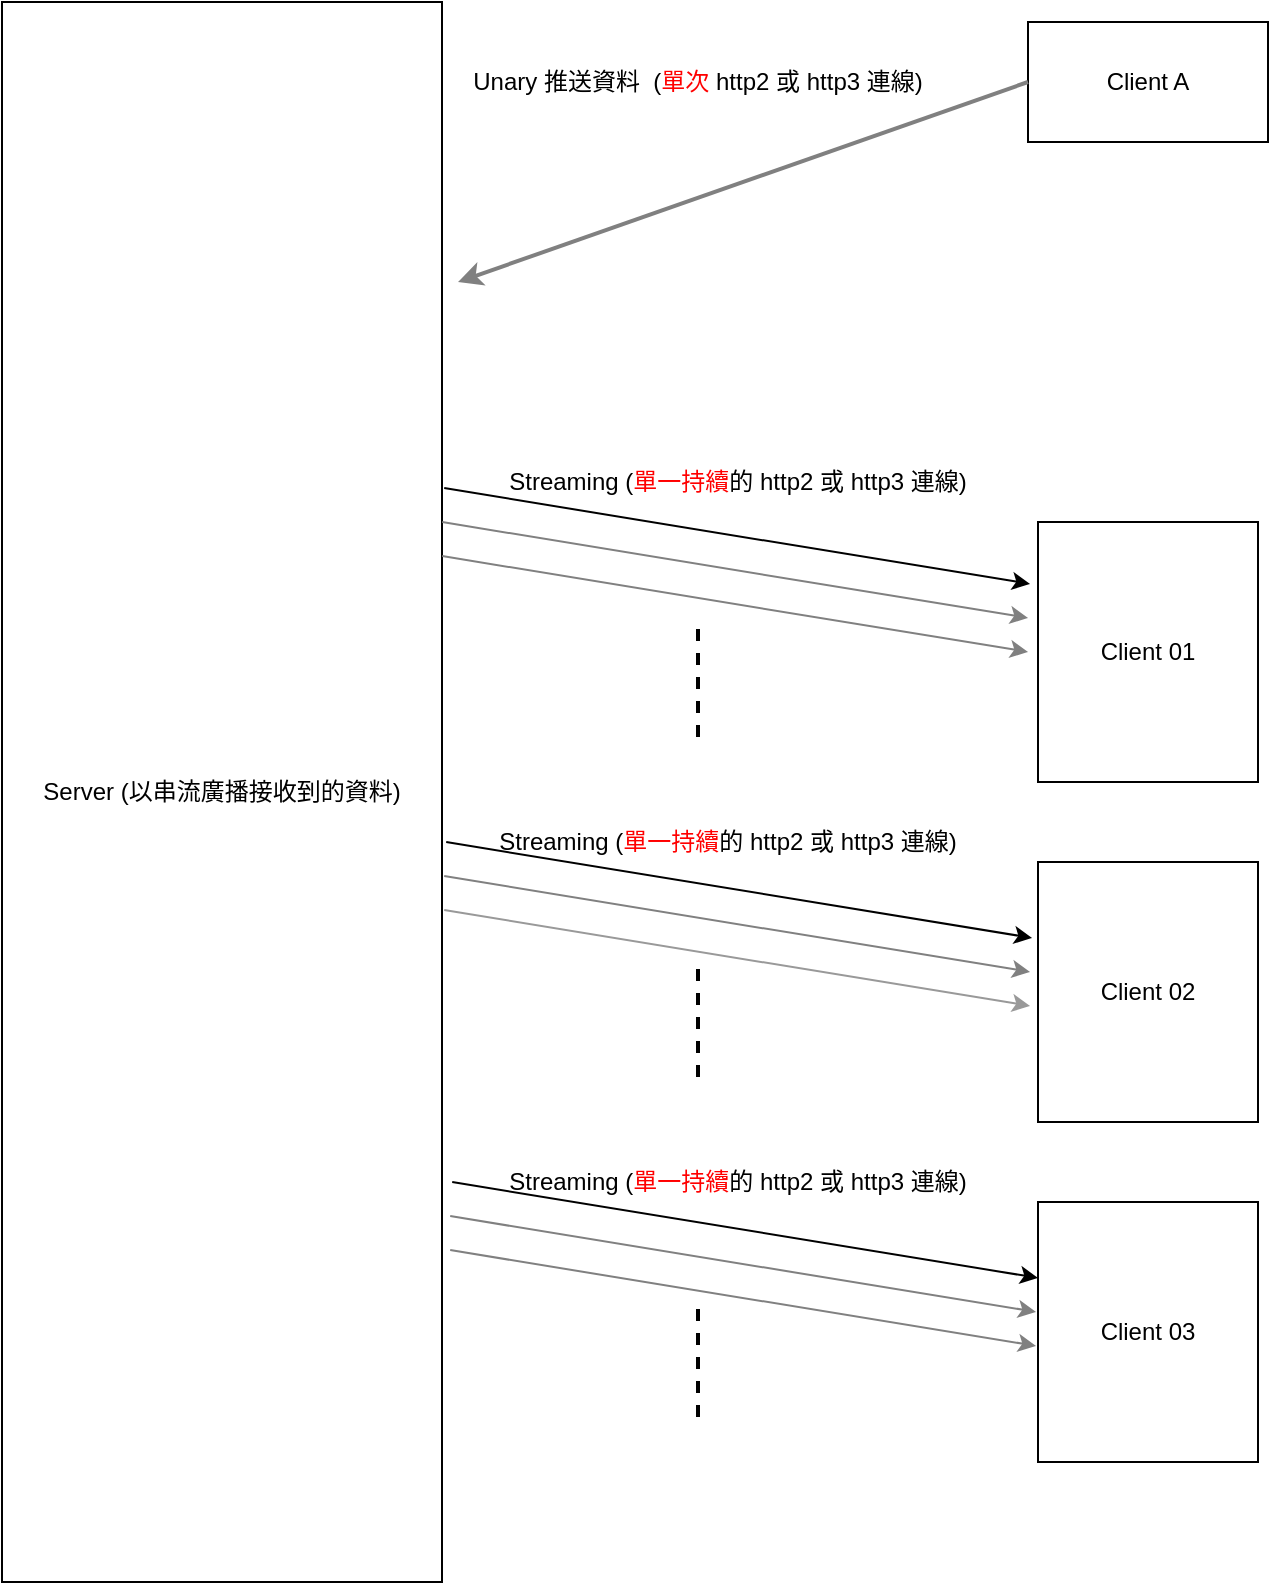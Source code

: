 <mxfile version="12.2.4" pages="1"><diagram id="ZoICSWLd-Lzq0PtLVfcm" name="Page-1"><mxGraphModel dx="1156" dy="725" grid="1" gridSize="10" guides="1" tooltips="1" connect="1" arrows="1" fold="1" page="1" pageScale="1" pageWidth="827" pageHeight="1169" math="0" shadow="0"><root><mxCell id="0"/><mxCell id="1" parent="0"/><mxCell id="2" value="Server (以串流廣播接收到的資料)" style="whiteSpace=wrap;html=1;" parent="1" vertex="1"><mxGeometry x="32" y="70" width="220" height="790" as="geometry"/></mxCell><mxCell id="3" value="Client 01" style="rounded=0;whiteSpace=wrap;html=1;" parent="1" vertex="1"><mxGeometry x="550" y="330" width="110" height="130" as="geometry"/></mxCell><mxCell id="4" value="" style="endArrow=classic;html=1;entryX=-0.036;entryY=0.192;entryDx=0;entryDy=0;entryPerimeter=0;exitX=1.005;exitY=0.532;exitDx=0;exitDy=0;exitPerimeter=0;" parent="1" edge="1"><mxGeometry width="50" height="50" relative="1" as="geometry"><mxPoint x="253.1" y="313.04" as="sourcePoint"/><mxPoint x="546.04" y="360.96" as="targetPoint"/></mxGeometry></mxCell><mxCell id="6" value="" style="endArrow=classic;html=1;entryX=-0.036;entryY=0.192;entryDx=0;entryDy=0;entryPerimeter=0;exitX=1.005;exitY=0.532;exitDx=0;exitDy=0;exitPerimeter=0;strokeColor=#808080;" parent="1" edge="1"><mxGeometry width="50" height="50" relative="1" as="geometry"><mxPoint x="252.1" y="330.04" as="sourcePoint"/><mxPoint x="545.04" y="377.96" as="targetPoint"/></mxGeometry></mxCell><mxCell id="7" value="" style="endArrow=classic;html=1;entryX=-0.036;entryY=0.192;entryDx=0;entryDy=0;entryPerimeter=0;exitX=1.005;exitY=0.532;exitDx=0;exitDy=0;exitPerimeter=0;strokeColor=#808080;" parent="1" edge="1"><mxGeometry width="50" height="50" relative="1" as="geometry"><mxPoint x="252.1" y="347.04" as="sourcePoint"/><mxPoint x="545.04" y="394.96" as="targetPoint"/></mxGeometry></mxCell><mxCell id="8" value="" style="endArrow=none;dashed=1;html=1;strokeWidth=2;" parent="1" edge="1"><mxGeometry width="50" height="50" relative="1" as="geometry"><mxPoint x="380" y="437.5" as="sourcePoint"/><mxPoint x="380" y="382.5" as="targetPoint"/></mxGeometry></mxCell><mxCell id="9" value="Streaming (&lt;font color=&quot;#ff0000&quot;&gt;單一持續&lt;/font&gt;的 http2 或 http3 連線)" style="text;html=1;strokeColor=none;fillColor=none;align=center;verticalAlign=middle;whiteSpace=wrap;rounded=0;" parent="1" vertex="1"><mxGeometry x="275" y="300" width="250" height="20" as="geometry"/></mxCell><mxCell id="10" value="Client 02" style="rounded=0;whiteSpace=wrap;html=1;" parent="1" vertex="1"><mxGeometry x="550" y="500" width="110" height="130" as="geometry"/></mxCell><mxCell id="11" value="" style="endArrow=none;dashed=1;html=1;strokeWidth=2;" parent="1" edge="1"><mxGeometry width="50" height="50" relative="1" as="geometry"><mxPoint x="380" y="607.5" as="sourcePoint"/><mxPoint x="380" y="552.5" as="targetPoint"/></mxGeometry></mxCell><mxCell id="13" value="Client 03" style="rounded=0;whiteSpace=wrap;html=1;" parent="1" vertex="1"><mxGeometry x="550" y="670" width="110" height="130" as="geometry"/></mxCell><mxCell id="14" value="" style="endArrow=none;dashed=1;html=1;strokeWidth=2;" parent="1" edge="1"><mxGeometry width="50" height="50" relative="1" as="geometry"><mxPoint x="380" y="777.5" as="sourcePoint"/><mxPoint x="380" y="722.5" as="targetPoint"/></mxGeometry></mxCell><mxCell id="16" value="" style="endArrow=classic;html=1;entryX=-0.036;entryY=0.192;entryDx=0;entryDy=0;entryPerimeter=0;exitX=1.005;exitY=0.532;exitDx=0;exitDy=0;exitPerimeter=0;" parent="1" edge="1"><mxGeometry width="50" height="50" relative="1" as="geometry"><mxPoint x="254.1" y="490.04" as="sourcePoint"/><mxPoint x="547.04" y="537.96" as="targetPoint"/></mxGeometry></mxCell><mxCell id="17" value="" style="endArrow=classic;html=1;entryX=-0.036;entryY=0.192;entryDx=0;entryDy=0;entryPerimeter=0;exitX=1.005;exitY=0.532;exitDx=0;exitDy=0;exitPerimeter=0;strokeColor=#808080;" parent="1" edge="1"><mxGeometry width="50" height="50" relative="1" as="geometry"><mxPoint x="253.1" y="507.04" as="sourcePoint"/><mxPoint x="546.04" y="554.96" as="targetPoint"/></mxGeometry></mxCell><mxCell id="18" value="" style="endArrow=classic;html=1;entryX=-0.036;entryY=0.192;entryDx=0;entryDy=0;entryPerimeter=0;exitX=1.005;exitY=0.532;exitDx=0;exitDy=0;exitPerimeter=0;strokeColor=#999999;" parent="1" edge="1"><mxGeometry width="50" height="50" relative="1" as="geometry"><mxPoint x="253.1" y="524.04" as="sourcePoint"/><mxPoint x="546.04" y="571.96" as="targetPoint"/></mxGeometry></mxCell><mxCell id="19" value="" style="endArrow=classic;html=1;entryX=-0.036;entryY=0.192;entryDx=0;entryDy=0;entryPerimeter=0;exitX=1.005;exitY=0.532;exitDx=0;exitDy=0;exitPerimeter=0;" parent="1" edge="1"><mxGeometry width="50" height="50" relative="1" as="geometry"><mxPoint x="257.1" y="660.04" as="sourcePoint"/><mxPoint x="550.04" y="707.96" as="targetPoint"/></mxGeometry></mxCell><mxCell id="20" value="" style="endArrow=classic;html=1;entryX=-0.036;entryY=0.192;entryDx=0;entryDy=0;entryPerimeter=0;exitX=1.005;exitY=0.532;exitDx=0;exitDy=0;exitPerimeter=0;strokeColor=#808080;" parent="1" edge="1"><mxGeometry width="50" height="50" relative="1" as="geometry"><mxPoint x="256.1" y="677.04" as="sourcePoint"/><mxPoint x="549.04" y="724.96" as="targetPoint"/></mxGeometry></mxCell><mxCell id="21" value="" style="endArrow=classic;html=1;entryX=-0.036;entryY=0.192;entryDx=0;entryDy=0;entryPerimeter=0;exitX=1.005;exitY=0.532;exitDx=0;exitDy=0;exitPerimeter=0;strokeColor=#808080;" parent="1" edge="1"><mxGeometry width="50" height="50" relative="1" as="geometry"><mxPoint x="256.1" y="694.04" as="sourcePoint"/><mxPoint x="549.04" y="741.96" as="targetPoint"/></mxGeometry></mxCell><mxCell id="22" value="Client A" style="rounded=0;whiteSpace=wrap;html=1;" parent="1" vertex="1"><mxGeometry x="545" y="80" width="120" height="60" as="geometry"/></mxCell><mxCell id="23" value="" style="endArrow=classic;html=1;strokeColor=#808080;strokeWidth=2;exitX=0;exitY=0.5;exitDx=0;exitDy=0;" parent="1" source="22" edge="1"><mxGeometry width="50" height="50" relative="1" as="geometry"><mxPoint x="420" y="160" as="sourcePoint"/><mxPoint x="260" y="210" as="targetPoint"/></mxGeometry></mxCell><mxCell id="24" value="Unary 推送資料&amp;nbsp; (&lt;font color=&quot;#ff0000&quot;&gt;單次&lt;/font&gt; http2 或 http3 連線)" style="text;html=1;strokeColor=none;fillColor=none;align=center;verticalAlign=middle;whiteSpace=wrap;rounded=0;" parent="1" vertex="1"><mxGeometry x="260" y="100" width="240" height="20" as="geometry"/></mxCell><mxCell id="26" value="Streaming (&lt;font color=&quot;#ff0000&quot;&gt;單一持續&lt;/font&gt;的 http2 或 http3 連線)" style="text;html=1;strokeColor=none;fillColor=none;align=center;verticalAlign=middle;whiteSpace=wrap;rounded=0;" parent="1" vertex="1"><mxGeometry x="270" y="480" width="250" height="20" as="geometry"/></mxCell><mxCell id="27" value="Streaming (&lt;font color=&quot;#ff0000&quot;&gt;單一持續&lt;/font&gt;的 http2 或 http3 連線)" style="text;html=1;strokeColor=none;fillColor=none;align=center;verticalAlign=middle;whiteSpace=wrap;rounded=0;" parent="1" vertex="1"><mxGeometry x="275" y="650" width="250" height="20" as="geometry"/></mxCell></root></mxGraphModel></diagram></mxfile>